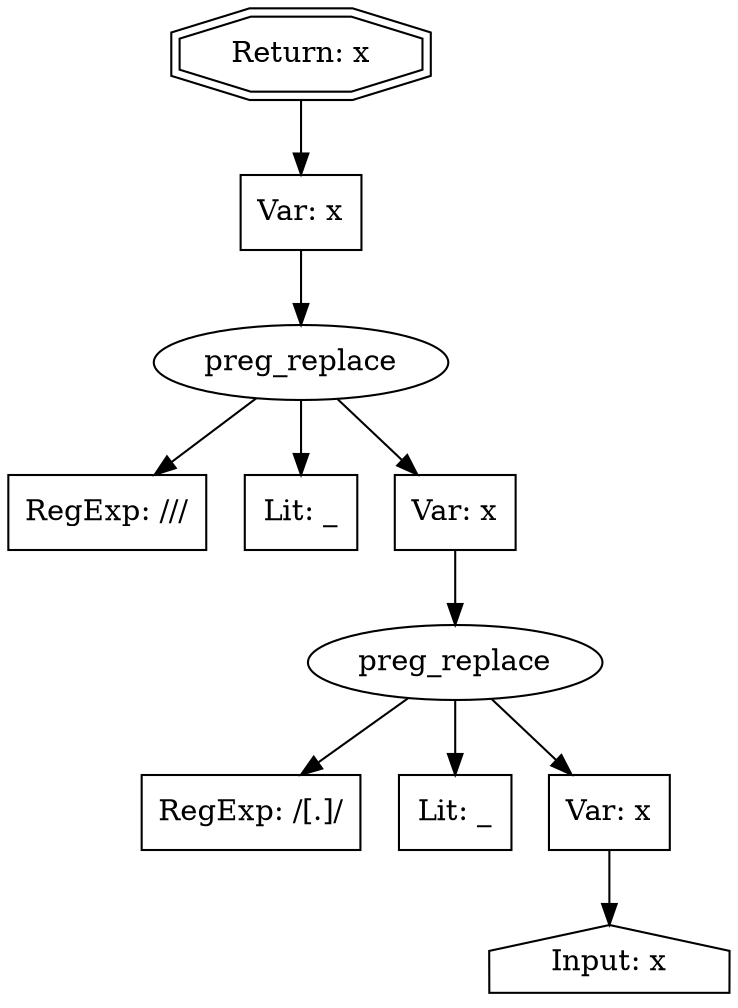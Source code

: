 // Finding: a1977fa4-72a0-496b-bb0c-7f24f7d8901e
// Finding.url: https://www.example183.com/silver-price-today-usa/##"></iframe></style></script></object></embed></textarea><img src=x onerror=taintfoxLog('e98fddd75f314d778811b7deb76ca0b4')><!--/*
// Finding.parentloc: https://www.example183.com/silver-price-today-usa/##"></iframe></style></script></object></embed></textarea><img src=x onerror=taintfoxLog('e98fddd75f314d778811b7deb76ca0b4')><!--/*
// Finding.domain: www.example183.com
// Finding.base_domain: example183.com
// Finding.source: location.href
// Finding.sink: innerHTML
// Sanitizer.score: 25
// Sanitizer.name: <synthetic>
// Sanitizer.location: example18.com
// Finding.begin: 943
// Finding.end: 948
// Finding.original_uuid: f78a7a7a-4b9e-41a6-ac30-25e88d450563
// Finding.TwentyFiveMillionFlowsId: -376439991
// Finding.script: https://example184.com/ajax/libs/jquery/1.8.0/jquery.min.js
// Finding.line: 2
// Exploit.uuid: e98fddd7-5f31-4d77-8811-b7deb76ca0b4
// Exploit.success: false
// Exploit.status: failure
// Exploit.method: C
// Exploit.type: html
// Exploit.token: attribute
// Exploit.content: href
// Exploit.quote_type: "
// Exploit.tag: a
// Exploit.break_out: #"></iframe></style></script></object></embed></textarea><img src=x onerror=
// Exploit.break_in: ><!--/*
// Exploit.payload: #"></iframe></style></script></object></embed></textarea><img src=x onerror=taintfoxLog(1)><!--/*
// Exploit.begin_taint_url: 8
// Exploit.end_taint_url: 11
// Exploit.replace_begin_url: 45
// Exploit.replace_end_url: 45
// Exploit.replace_begin_param: 243
// Exploit.replace_end_param: 243
// Issues.LargestEncodeAttrStringChain: 0
// Issues.LargestTextFragmentEncodeChainLength: 0
// Issues.HasApproximation: false
// Issues.HasMissingImplementation: false
// Issues.HasInfiniteRegexWithFunctionReplacer: false
// Issues.MergedSplitAndJoins: true
// Issues.HasUrlInRhsOfReplace: false
// Issues.HasUrlInLhsOfReplace: false
// Issues.HasCookieValueInLhsOfreplace: false
// Issues.HasCookieValueInRhsOfreplace: false
// Issues.HasCookieValueInMatchPattern: false
// Issues.HasCookieValueInExecPattern: false
// Issues.RemovedLRConcats: false
// Issues.RemovedReplaceArtifacts: false
// Issues.HasUrlInMatchPattern: false
// Issues.HasUrlInExecPattern: false
// Issues.RemovedNOPreplaces: false
// Issues.Known_sanitizer: false
// DepGraph.hash: 1332728795
// DepGraph.sanitizer_hash: -1416195791
// Merged split and join statements 
// Merged split and join statements 
digraph cfg {
n0 [shape=house, label="Input: x"];
n1 [shape=ellipse, label="preg_replace"];
n2 [shape=box, label="RegExp: /[.]/"];
n3 [shape=box, label="Lit: _"];
n4 [shape=box, label="Var: x"];
n5 [shape=ellipse, label="preg_replace"];
n6 [shape=box, label="RegExp: /\//"];
n7 [shape=box, label="Lit: _"];
n8 [shape=box, label="Var: x"];
n9 [shape=box, label="Var: x"];
n10 [shape=doubleoctagon, label="Return: x"];
n4 -> n0;
n1 -> n2;
n1 -> n3;
n1 -> n4;
n8 -> n1;
n5 -> n6;
n5 -> n7;
n5 -> n8;
n9 -> n5;
n10 -> n9;
}